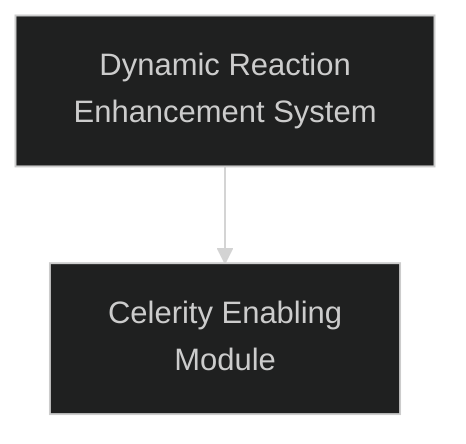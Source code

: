 ---
config:
  theme: dark
---
flowchart TD

    dynamic_reaction_enhancement_system[Dynamic Reaction<br>Enhancement System]
    click dynamic_reaction_enhancement_system callback "
        Dynamic Reaction Enhancement System<br>
        <br>
        Cost: 1 mote per +2 Initiative<br>
        Installation Cost: 2 motes<br>
        Duration: Instant<br>
        Type: Reflexive<br>
        Minimum Dexterity: 2<br>
        Minimum Essence: 1<br>
        Prerequisite Charms: None<br>
        <br>
        At times, Alchemical Exalted must react swiftly and
        with great purpose. This Charm uses Essence to fuel and
        enhance the Exalt's reactions, slowing the world around
        her until it seems like everything else is moving in slow
        motion. For every mote of Essence the Alchemical spends
        activating this Charm, she may increase her Initiative
        score by +2 for the turn. The Exalt cannot spend more
        motes of Essence activating this power than she has points
        of Dexterity. The Reaction Enhancement System is installed
        on the Alchemical's spine.
        "

    celerity_enabling_module[Celerity Enabling<br>Module]
    dynamic_reaction_enhancement_system --> celerity_enabling_module
    click celerity_enabling_module callback "
        Celerity Enabling Module<br>
        <br>
        Cost: 5 motes and 1 Willpower<br>
        Installation Cost: 1 mote<br>
        Duration: Instant/one scene<br>
        Type: Reflexive<br>
        Minimum Dexterity: 2<br>
        Minimum Essence: 1<br>
        Prerequisite Charms: Dynamic Reaction Enhancement System<br>
        <br>
        Although the Reaction Enhancement System makes
        the Alchemical's perception-reaction cycle incredibly
        short, it does nothing to enhance her own speed, and the
        Exalt can often be trapped in a situation where she has a
        perfect understanding of the danger and yet is totally
        unable to react quickly enough to save herself. The Celerity
        Enabling Module is an addition to the Dynamic
        Enhancement Reaction System that uses Essence conductors
        laced throughout the body to supplant the character's
        own human-like reflexes. Though it is expensive and
        draining, it allows the Exalt to exhibit tremendous speed.<br>
        In its primary use, the Charm generally increases the
        Exalted's speed. The Exalt gains a number of extra actions for
        the turn equal to her permanent Essence score. In its second-
        ary use, the Charm enables the Alchemical's body to
        automatically react to a specific threat without the Exalt even
        considering it. In this mode, the Exalted chooses one target.
        For the rest of the scene, she can automatically dodge or parry
        (her choice on a per-attack basis) all the target's attacks
        against her at her full dice pool, even ones she cannot perceive.<br>
        This secondary effect can only be targeted at a single
        individual at a time. The Charm must be activated again
        to switch its focus, and the Exalted's ability to defend
        herself against the first target ends the instant she switches
        targets. While the Alchemical is reacting to the actions of
        a single individual, the Celerity Enabling Module is not
        able to activate its primary function and increase her
        speed. The Exalt can have either automatic defense or
        extra actions, not both. The Celerity Enabling Module is
        visible as implants on the Alchemical's joints.
        "